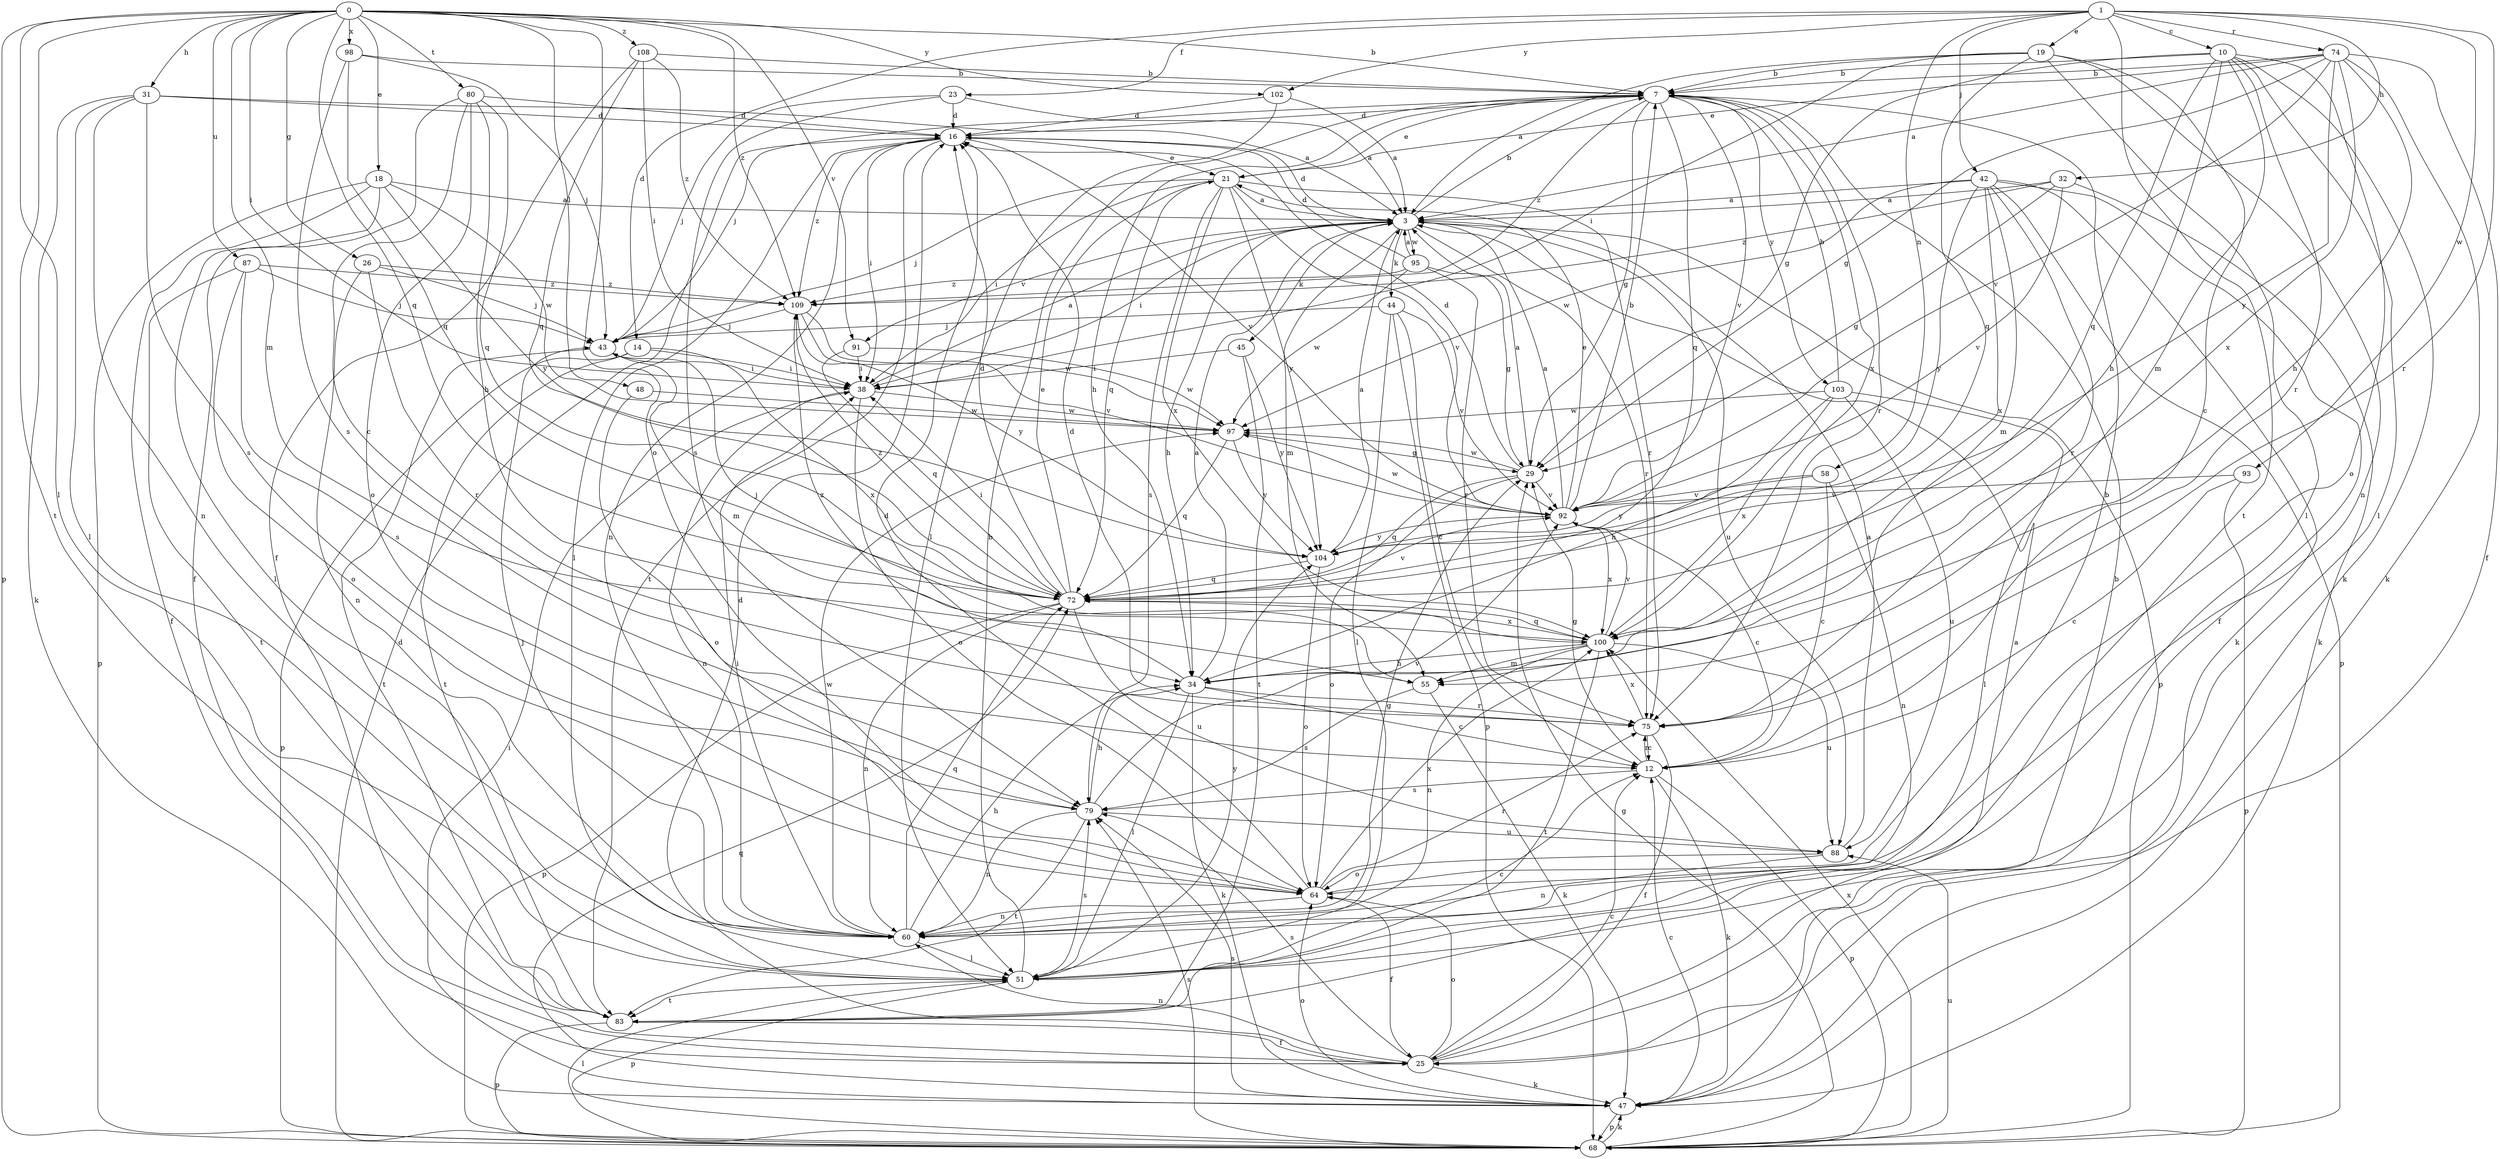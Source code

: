 strict digraph  {
0;
1;
3;
7;
10;
12;
14;
16;
18;
19;
21;
23;
25;
26;
29;
31;
32;
34;
38;
42;
43;
44;
45;
47;
48;
51;
55;
58;
60;
64;
68;
72;
74;
75;
79;
80;
83;
87;
88;
91;
92;
93;
95;
97;
98;
100;
102;
103;
104;
108;
109;
0 -> 7  [label=b];
0 -> 18  [label=e];
0 -> 26  [label=g];
0 -> 31  [label=h];
0 -> 38  [label=i];
0 -> 48  [label=l];
0 -> 51  [label=l];
0 -> 55  [label=m];
0 -> 64  [label=o];
0 -> 68  [label=p];
0 -> 72  [label=q];
0 -> 80  [label=t];
0 -> 83  [label=t];
0 -> 87  [label=u];
0 -> 91  [label=v];
0 -> 98  [label=x];
0 -> 102  [label=y];
0 -> 108  [label=z];
0 -> 109  [label=z];
1 -> 10  [label=c];
1 -> 14  [label=d];
1 -> 19  [label=e];
1 -> 23  [label=f];
1 -> 32  [label=h];
1 -> 42  [label=j];
1 -> 58  [label=n];
1 -> 74  [label=r];
1 -> 75  [label=r];
1 -> 83  [label=t];
1 -> 93  [label=w];
1 -> 102  [label=y];
3 -> 7  [label=b];
3 -> 16  [label=d];
3 -> 34  [label=h];
3 -> 38  [label=i];
3 -> 44  [label=k];
3 -> 45  [label=k];
3 -> 55  [label=m];
3 -> 68  [label=p];
3 -> 75  [label=r];
3 -> 88  [label=u];
3 -> 91  [label=v];
3 -> 95  [label=w];
7 -> 16  [label=d];
7 -> 21  [label=e];
7 -> 29  [label=g];
7 -> 34  [label=h];
7 -> 43  [label=j];
7 -> 72  [label=q];
7 -> 75  [label=r];
7 -> 92  [label=v];
7 -> 100  [label=x];
7 -> 103  [label=y];
7 -> 109  [label=z];
10 -> 7  [label=b];
10 -> 29  [label=g];
10 -> 34  [label=h];
10 -> 47  [label=k];
10 -> 51  [label=l];
10 -> 55  [label=m];
10 -> 64  [label=o];
10 -> 72  [label=q];
10 -> 75  [label=r];
12 -> 29  [label=g];
12 -> 47  [label=k];
12 -> 68  [label=p];
12 -> 75  [label=r];
12 -> 79  [label=s];
14 -> 38  [label=i];
14 -> 68  [label=p];
14 -> 83  [label=t];
14 -> 100  [label=x];
16 -> 21  [label=e];
16 -> 38  [label=i];
16 -> 51  [label=l];
16 -> 60  [label=n];
16 -> 83  [label=t];
16 -> 92  [label=v];
16 -> 109  [label=z];
18 -> 3  [label=a];
18 -> 25  [label=f];
18 -> 51  [label=l];
18 -> 68  [label=p];
18 -> 97  [label=w];
18 -> 104  [label=y];
19 -> 3  [label=a];
19 -> 7  [label=b];
19 -> 12  [label=c];
19 -> 38  [label=i];
19 -> 51  [label=l];
19 -> 60  [label=n];
19 -> 72  [label=q];
21 -> 3  [label=a];
21 -> 38  [label=i];
21 -> 43  [label=j];
21 -> 72  [label=q];
21 -> 75  [label=r];
21 -> 79  [label=s];
21 -> 92  [label=v];
21 -> 100  [label=x];
21 -> 104  [label=y];
23 -> 3  [label=a];
23 -> 16  [label=d];
23 -> 43  [label=j];
23 -> 79  [label=s];
25 -> 3  [label=a];
25 -> 7  [label=b];
25 -> 12  [label=c];
25 -> 16  [label=d];
25 -> 47  [label=k];
25 -> 60  [label=n];
25 -> 64  [label=o];
25 -> 79  [label=s];
26 -> 43  [label=j];
26 -> 60  [label=n];
26 -> 75  [label=r];
26 -> 109  [label=z];
29 -> 3  [label=a];
29 -> 16  [label=d];
29 -> 64  [label=o];
29 -> 72  [label=q];
29 -> 92  [label=v];
29 -> 97  [label=w];
31 -> 3  [label=a];
31 -> 16  [label=d];
31 -> 47  [label=k];
31 -> 51  [label=l];
31 -> 60  [label=n];
31 -> 79  [label=s];
32 -> 3  [label=a];
32 -> 29  [label=g];
32 -> 47  [label=k];
32 -> 92  [label=v];
32 -> 109  [label=z];
34 -> 3  [label=a];
34 -> 12  [label=c];
34 -> 47  [label=k];
34 -> 51  [label=l];
34 -> 75  [label=r];
34 -> 109  [label=z];
38 -> 3  [label=a];
38 -> 60  [label=n];
38 -> 64  [label=o];
38 -> 97  [label=w];
42 -> 3  [label=a];
42 -> 25  [label=f];
42 -> 47  [label=k];
42 -> 55  [label=m];
42 -> 68  [label=p];
42 -> 75  [label=r];
42 -> 97  [label=w];
42 -> 100  [label=x];
42 -> 104  [label=y];
43 -> 38  [label=i];
43 -> 55  [label=m];
43 -> 83  [label=t];
44 -> 12  [label=c];
44 -> 43  [label=j];
44 -> 51  [label=l];
44 -> 68  [label=p];
44 -> 92  [label=v];
45 -> 38  [label=i];
45 -> 83  [label=t];
45 -> 104  [label=y];
47 -> 12  [label=c];
47 -> 38  [label=i];
47 -> 64  [label=o];
47 -> 68  [label=p];
47 -> 72  [label=q];
47 -> 79  [label=s];
48 -> 64  [label=o];
48 -> 97  [label=w];
51 -> 7  [label=b];
51 -> 12  [label=c];
51 -> 68  [label=p];
51 -> 79  [label=s];
51 -> 83  [label=t];
51 -> 104  [label=y];
55 -> 47  [label=k];
55 -> 79  [label=s];
58 -> 12  [label=c];
58 -> 60  [label=n];
58 -> 92  [label=v];
58 -> 104  [label=y];
60 -> 29  [label=g];
60 -> 34  [label=h];
60 -> 38  [label=i];
60 -> 43  [label=j];
60 -> 51  [label=l];
60 -> 72  [label=q];
60 -> 97  [label=w];
64 -> 7  [label=b];
64 -> 16  [label=d];
64 -> 25  [label=f];
64 -> 60  [label=n];
64 -> 75  [label=r];
64 -> 100  [label=x];
68 -> 16  [label=d];
68 -> 29  [label=g];
68 -> 47  [label=k];
68 -> 51  [label=l];
68 -> 79  [label=s];
68 -> 88  [label=u];
68 -> 100  [label=x];
72 -> 16  [label=d];
72 -> 21  [label=e];
72 -> 38  [label=i];
72 -> 60  [label=n];
72 -> 68  [label=p];
72 -> 88  [label=u];
72 -> 92  [label=v];
72 -> 100  [label=x];
72 -> 109  [label=z];
74 -> 3  [label=a];
74 -> 7  [label=b];
74 -> 21  [label=e];
74 -> 25  [label=f];
74 -> 29  [label=g];
74 -> 34  [label=h];
74 -> 47  [label=k];
74 -> 92  [label=v];
74 -> 100  [label=x];
74 -> 104  [label=y];
75 -> 12  [label=c];
75 -> 16  [label=d];
75 -> 25  [label=f];
75 -> 100  [label=x];
79 -> 34  [label=h];
79 -> 60  [label=n];
79 -> 83  [label=t];
79 -> 88  [label=u];
79 -> 92  [label=v];
80 -> 12  [label=c];
80 -> 16  [label=d];
80 -> 25  [label=f];
80 -> 34  [label=h];
80 -> 64  [label=o];
80 -> 72  [label=q];
83 -> 25  [label=f];
83 -> 68  [label=p];
87 -> 43  [label=j];
87 -> 64  [label=o];
87 -> 79  [label=s];
87 -> 83  [label=t];
87 -> 109  [label=z];
88 -> 3  [label=a];
88 -> 60  [label=n];
88 -> 64  [label=o];
91 -> 38  [label=i];
91 -> 72  [label=q];
91 -> 97  [label=w];
92 -> 3  [label=a];
92 -> 7  [label=b];
92 -> 12  [label=c];
92 -> 21  [label=e];
92 -> 97  [label=w];
92 -> 100  [label=x];
92 -> 104  [label=y];
93 -> 12  [label=c];
93 -> 68  [label=p];
93 -> 92  [label=v];
95 -> 3  [label=a];
95 -> 16  [label=d];
95 -> 29  [label=g];
95 -> 75  [label=r];
95 -> 97  [label=w];
95 -> 109  [label=z];
97 -> 29  [label=g];
97 -> 72  [label=q];
97 -> 104  [label=y];
98 -> 7  [label=b];
98 -> 43  [label=j];
98 -> 72  [label=q];
98 -> 79  [label=s];
100 -> 34  [label=h];
100 -> 43  [label=j];
100 -> 55  [label=m];
100 -> 60  [label=n];
100 -> 72  [label=q];
100 -> 83  [label=t];
100 -> 88  [label=u];
100 -> 92  [label=v];
102 -> 3  [label=a];
102 -> 16  [label=d];
102 -> 51  [label=l];
103 -> 7  [label=b];
103 -> 34  [label=h];
103 -> 51  [label=l];
103 -> 88  [label=u];
103 -> 97  [label=w];
103 -> 100  [label=x];
104 -> 3  [label=a];
104 -> 64  [label=o];
104 -> 72  [label=q];
108 -> 7  [label=b];
108 -> 25  [label=f];
108 -> 38  [label=i];
108 -> 72  [label=q];
108 -> 109  [label=z];
109 -> 43  [label=j];
109 -> 92  [label=v];
109 -> 97  [label=w];
109 -> 104  [label=y];
}
